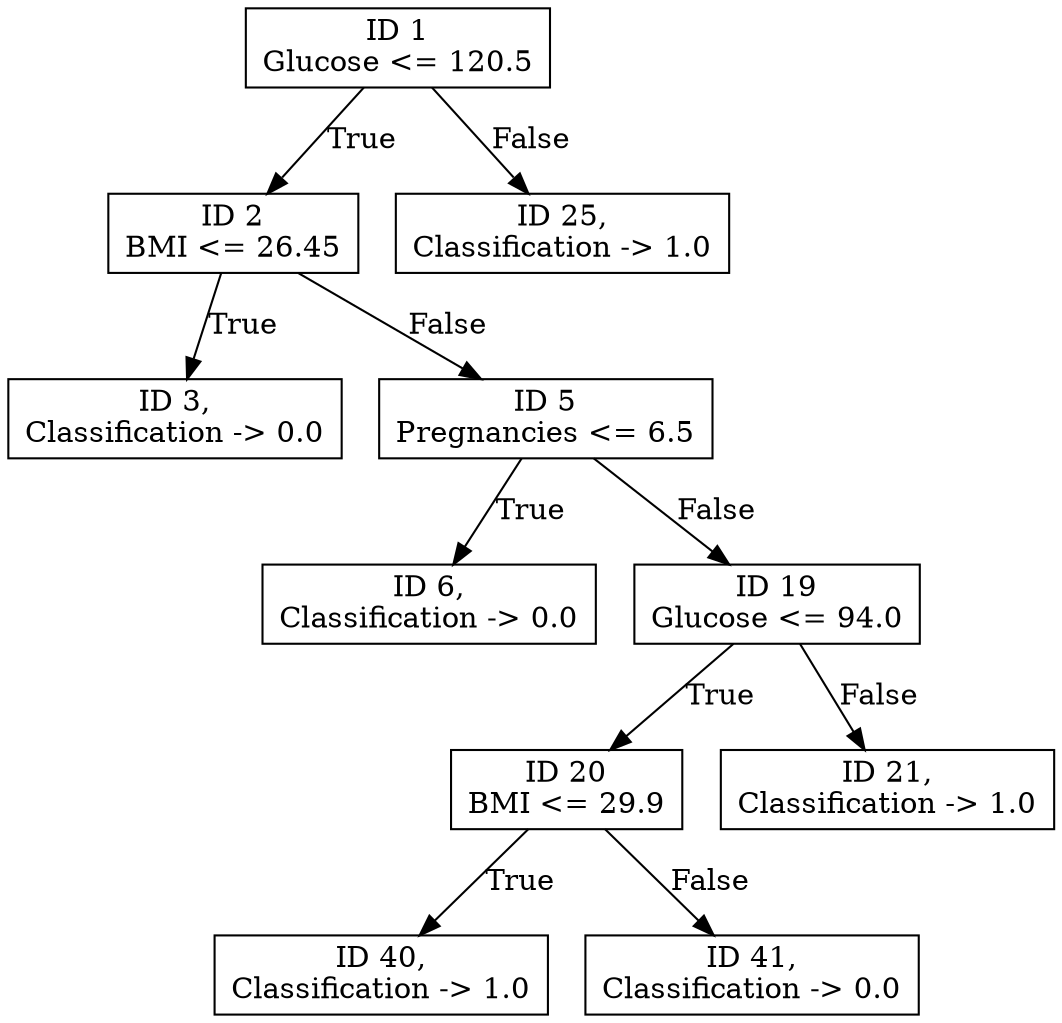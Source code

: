 digraph "Decision Tree" {
	node [shape=rectangle]
	"ID 1
Glucose <= 120.5
" -> "ID 2
BMI <= 26.45
" [label=True]
	"ID 1
Glucose <= 120.5
" -> "ID 25,
Classification -> 1.0
" [label=False]
	"ID 2
BMI <= 26.45
" -> "ID 3,
Classification -> 0.0
" [label=True]
	"ID 2
BMI <= 26.45
" -> "ID 5
Pregnancies <= 6.5
" [label=False]
	"ID 5
Pregnancies <= 6.5
" -> "ID 6,
Classification -> 0.0
" [label=True]
	"ID 5
Pregnancies <= 6.5
" -> "ID 19
Glucose <= 94.0
" [label=False]
	"ID 19
Glucose <= 94.0
" -> "ID 20
BMI <= 29.9
" [label=True]
	"ID 19
Glucose <= 94.0
" -> "ID 21,
Classification -> 1.0
" [label=False]
	"ID 20
BMI <= 29.9
" -> "ID 40,
Classification -> 1.0
" [label=True]
	"ID 20
BMI <= 29.9
" -> "ID 41,
Classification -> 0.0
" [label=False]
}
